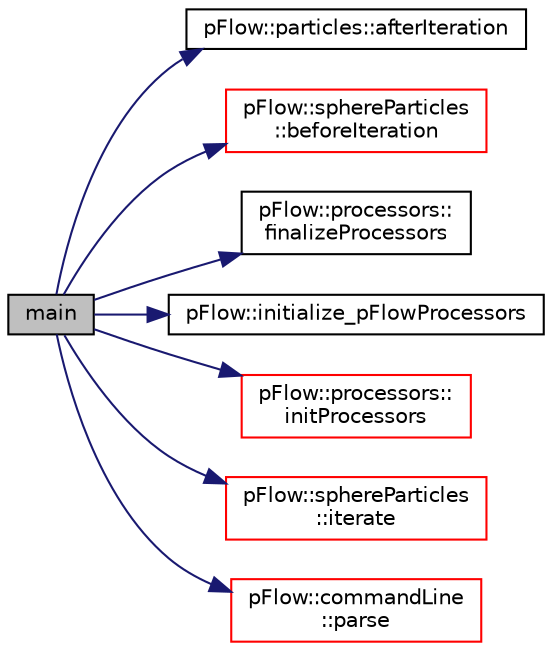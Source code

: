 digraph "main"
{
 // LATEX_PDF_SIZE
  edge [fontname="Helvetica",fontsize="10",labelfontname="Helvetica",labelfontsize="10"];
  node [fontname="Helvetica",fontsize="10",shape=record];
  rankdir="LR";
  Node1 [label="main",height=0.2,width=0.4,color="black", fillcolor="grey75", style="filled", fontcolor="black",tooltip="DEM solver for simulating granular flow of cohesion-less particles."];
  Node1 -> Node2 [color="midnightblue",fontsize="10",style="solid",fontname="Helvetica"];
  Node2 [label="pFlow::particles::afterIteration",height=0.2,width=0.4,color="black", fillcolor="white", style="filled",URL="$classpFlow_1_1particles.html#a5ab4b6c611c3256e54f51bbfc484d58e",tooltip="This is called in time loop, after iterate."];
  Node1 -> Node3 [color="midnightblue",fontsize="10",style="solid",fontname="Helvetica"];
  Node3 [label="pFlow::sphereParticles\l::beforeIteration",height=0.2,width=0.4,color="red", fillcolor="white", style="filled",URL="$classpFlow_1_1sphereParticles.html#ada71b97666fe3f66b31690bf12633c32",tooltip="before iteration step"];
  Node1 -> Node5 [color="midnightblue",fontsize="10",style="solid",fontname="Helvetica"];
  Node5 [label="pFlow::processors::\lfinalizeProcessors",height=0.2,width=0.4,color="black", fillcolor="white", style="filled",URL="$classpFlow_1_1processors.html#af07b65f79644dae88cfa7a956f6c0fca",tooltip="Finalize MPI processors."];
  Node1 -> Node6 [color="midnightblue",fontsize="10",style="solid",fontname="Helvetica"];
  Node6 [label="pFlow::initialize_pFlowProcessors",height=0.2,width=0.4,color="black", fillcolor="white", style="filled",URL="$namespacepFlow.html#a56ba5dd1e49ff3384363db392fb1c770",tooltip=" "];
  Node1 -> Node7 [color="midnightblue",fontsize="10",style="solid",fontname="Helvetica"];
  Node7 [label="pFlow::processors::\linitProcessors",height=0.2,width=0.4,color="red", fillcolor="white", style="filled",URL="$classpFlow_1_1processors.html#af906dbdefab1fa8e20574cfe3624a1b6",tooltip="Initialize MPI processors."];
  Node1 -> Node20 [color="midnightblue",fontsize="10",style="solid",fontname="Helvetica"];
  Node20 [label="pFlow::sphereParticles\l::iterate",height=0.2,width=0.4,color="red", fillcolor="white", style="filled",URL="$classpFlow_1_1sphereParticles.html#afa767bddda52eb71cea18f755e17d559",tooltip="iterate particles"];
  Node1 -> Node25 [color="midnightblue",fontsize="10",style="solid",fontname="Helvetica"];
  Node25 [label="pFlow::commandLine\l::parse",height=0.2,width=0.4,color="red", fillcolor="white", style="filled",URL="$classpFlow_1_1commandLine.html#af199716992f3f8bb51c89ddcca847062",tooltip=" "];
}
